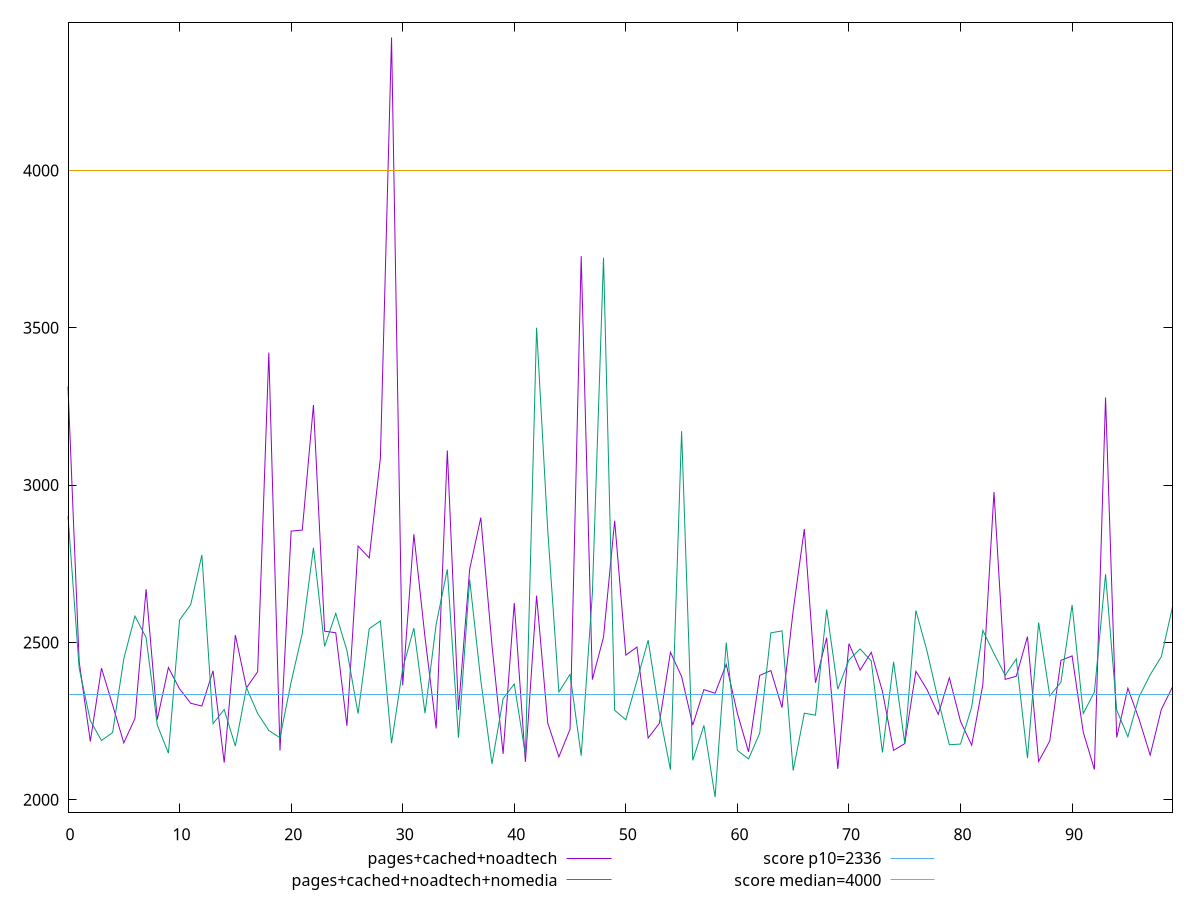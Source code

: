 reset

$pagesCachedNoadtech <<EOF
0 3313.34
1 2438.8464999999997
2 2185.2920000000004
3 2418.129
4 2301.0175
5 2180.7327999999998
6 2257.9579999999996
7 2669.0295000000006
8 2254.7915000000003
9 2420.1584999999995
10 2352.3049999999994
11 2306.6165
12 2297.9004999999997
13 2409.7615
14 2118.1678
15 2523.2615
16 2355.4795000000004
17 2407.0600000000004
18 3420.813
19 2156.285
20 2853.694
21 2856.991
22 3254.528
23 2535.8125
24 2530.6975
25 2235.0700000000006
26 2806.3230000000003
27 2768.5355000000004
28 3085.12
29 4422.305
30 2363.764
31 2843.8449999999993
32 2515.8985000000002
33 2226.817
34 3109.879999999999
35 2285.7165000000005
36 2731.8765000000008
37 2896.629999999999
38 2492.0875000000005
39 2145.9284999999995
40 2625.1040000000003
41 2120.32085
42 2648.5640000000008
43 2244.1475
44 2136.3199999999997
45 2224.1385
46 3727.4699999999993
47 2381.8345
48 2516.8975
49 2886.6435
50 2459.687000000001
51 2485.3049999999994
52 2196.3305
53 2242.617
54 2468.5969999999998
55 2391.5255000000006
56 2237.2560000000003
57 2350.2035
58 2338.518
59 2430.35
60 2274.3269999999998
61 2152.24375
62 2395.115
63 2410.5095
64 2292.6795
65 2601.0425
66 2860.5045
67 2371.841
68 2515.1435
69 2098.224
70 2496.3239999999996
71 2412.2110000000002
72 2468.5420000000004
73 2344.6435
74 2156.8828999999996
75 2178.4170000000004
76 2408.2235
77 2350.0240000000003
78 2271.4110000000005
79 2387.5845
80 2249.0975
81 2173.4342500000002
82 2365.5380000000005
83 2978.133
84 2382.495
85 2392.641
86 2518.4285000000004
87 2121.5965000000006
88 2187.0739999999996
89 2443.084
90 2457.1420000000003
91 2214.915
92 2096.06
93 3278.3900000000003
94 2197.9585
95 2354.4719999999998
96 2256.5085
97 2141.9245
98 2287.152
99 2358.3989999999994
EOF

$pagesCachedNoadtechNomedia <<EOF
0 2901.6150000000002
1 2418.1195000000007
2 2251.2920000000004
3 2188.438
4 2213.65
5 2448.2635
6 2583.8464999999997
7 2515.2825000000003
8 2237.7075000000004
9 2148.0405
10 2571.093
11 2620.0739999999996
12 2777.8610000000003
13 2241.975
14 2286.7380000000003
15 2170.69
16 2356.426
17 2274.0969999999998
18 2220.151
19 2196.9786999999997
20 2374.0025
21 2529.1169999999993
22 2801.091
23 2487.1465
24 2592.2054999999996
25 2474.4505
26 2273.8475000000003
27 2543.7560000000003
28 2568.3035
29 2179.7430000000004
30 2416.732
31 2545.4015
32 2274.973
33 2557.8214999999996
34 2732.126
35 2197.216
36 2700.2865
37 2379.5685000000003
38 2114.2505
39 2321.254
40 2367.9964999999993
41 2142.7439999999997
42 3499.8944999999994
43 2856.1765000000005
44 2342.7805
45 2398.4775
46 2139.9115
47 2654.619499999999
48 3722.66
49 2284.3945
50 2254.0380000000005
51 2378.6855000000005
52 2506.98
53 2277.3014999999996
54 2095.5429999999997
55 3171.3
56 2125.32
57 2236.2691
58 2008.3200000000002
59 2499.4584999999997
60 2156.703
61 2129.962
62 2211.5160000000005
63 2530.402000000001
64 2536.7035000000005
65 2092.7214999999997
66 2275.294
67 2268.7709999999997
68 2604.7525000000005
69 2351.4359999999997
70 2444.5305
71 2479.2394999999997
72 2440.9815
73 2150.1965
74 2438.3705
75 2179.913
76 2601.5649999999996
77 2472.157
78 2317.0995000000003
79 2174.8695000000002
80 2177.0584999999996
81 2294.797
82 2538.0690000000004
83 2464.7025000000003
84 2395.4605
85 2447.6255
86 2132.3765
87 2563.1400000000003
88 2330.3485
89 2373.3325
90 2619.1904999999997
91 2273.875
92 2342.2125000000005
93 2716.8945
94 2285.1389999999997
95 2200.2605000000003
96 2326.551
97 2397.2345000000005
98 2454.8745000000004
99 2613.1219999999994
EOF

set key outside below
set xrange [0:99]
set yrange [1960.0403000000001:4470.5847]
set trange [1960.0403000000001:4470.5847]
set terminal svg size 640, 520 enhanced background rgb 'white'
set output "report_00015_2021-02-09T16-11-33.973Z/first-meaningful-paint/comparison/line/2_vs_3.svg"

plot $pagesCachedNoadtech title "pages+cached+noadtech" with line, \
     $pagesCachedNoadtechNomedia title "pages+cached+noadtech+nomedia" with line, \
     2336 title "score p10=2336", \
     4000 title "score median=4000"

reset
